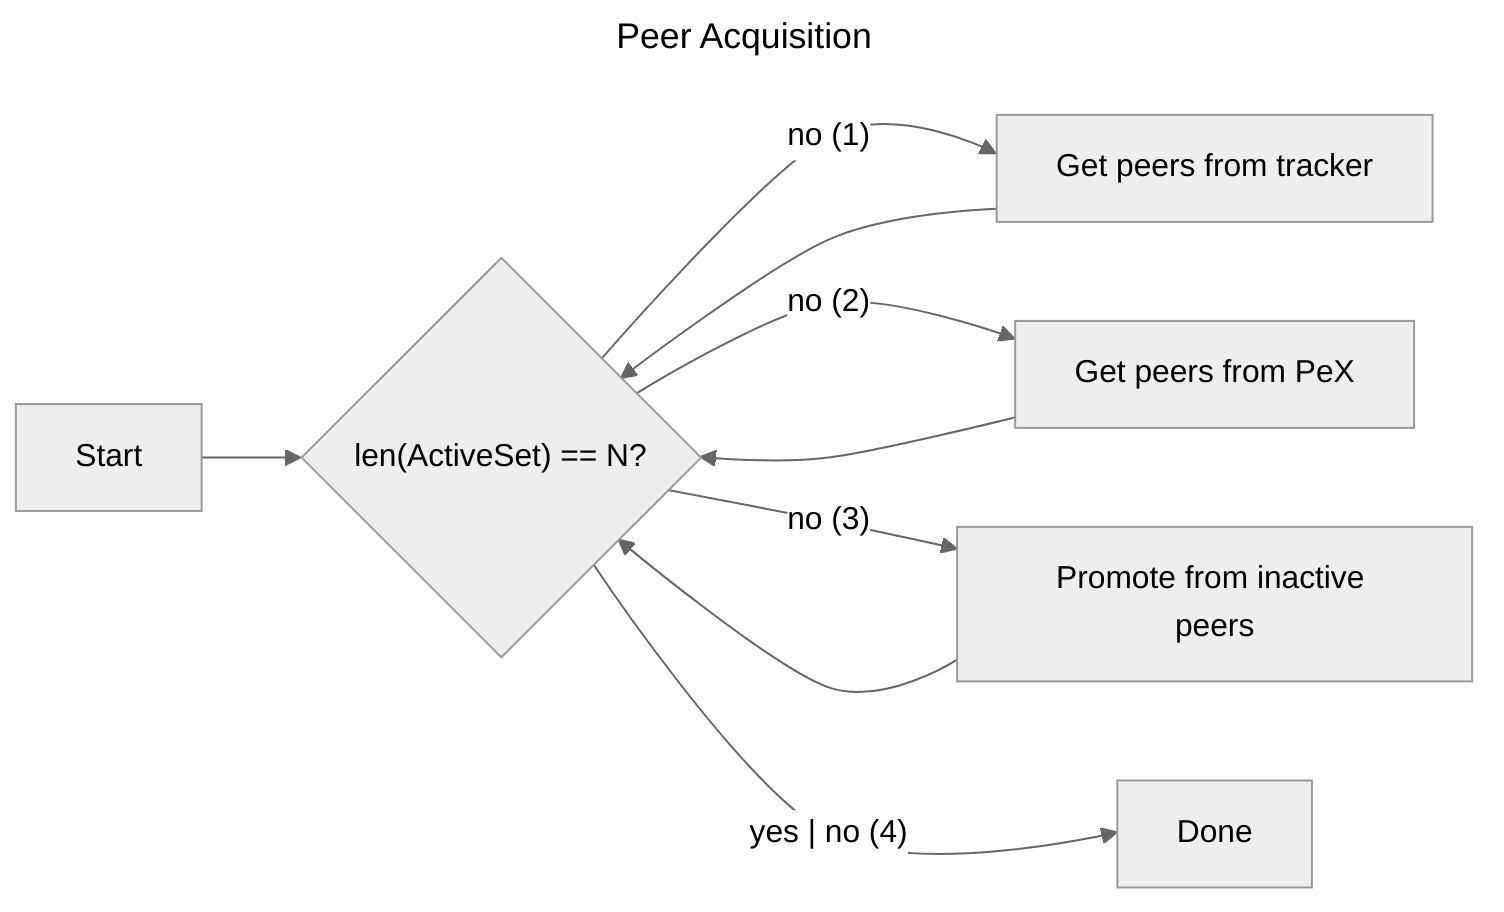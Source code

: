 ---
title: Peer Acquisition
config:
  theme: neutral
  flowchart:
    curve: cardinal
---
graph LR
  start[Start]
  done[Done]
  d1{"len(ActiveSet) == N?"}
  gtrack["Get peers from tracker"]
  gpex["Get peers from PeX"]
  ginact["Promote from inactive peers"]
  start-->d1
  d1-->|"no (1)"|gtrack
  gtrack-->d1
  d1-->|"no (2)"|gpex
  gpex-->d1
  d1-->|"no (3)"|ginact
  ginact-->d1
  d1-->|"yes | no (4)"|done